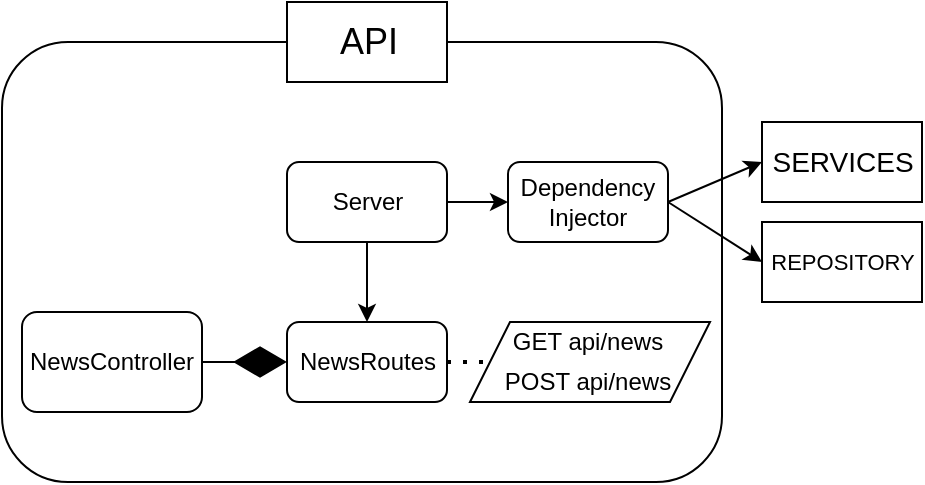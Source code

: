 <mxfile version="13.7.8" type="device"><diagram id="NOaD-QAIPuV8auPZ-npR" name="Page-1"><mxGraphModel dx="2062" dy="772" grid="1" gridSize="10" guides="1" tooltips="1" connect="1" arrows="1" fold="1" page="1" pageScale="1" pageWidth="827" pageHeight="1169" math="0" shadow="0"><root><mxCell id="0"/><mxCell id="1" parent="0"/><mxCell id="TSuNkAKG4ymHgD9iREYA-23" value="" style="rounded=1;whiteSpace=wrap;html=1;" vertex="1" parent="1"><mxGeometry x="120" y="60" width="360" height="220" as="geometry"/></mxCell><mxCell id="TSuNkAKG4ymHgD9iREYA-2" value="&lt;font style=&quot;font-size: 18px&quot;&gt;API&lt;/font&gt;" style="html=1;" vertex="1" parent="1"><mxGeometry x="262.5" y="40" width="80" height="40" as="geometry"/></mxCell><mxCell id="TSuNkAKG4ymHgD9iREYA-10" style="edgeStyle=orthogonalEdgeStyle;rounded=0;orthogonalLoop=1;jettySize=auto;html=1;entryX=0.5;entryY=0;entryDx=0;entryDy=0;" edge="1" parent="1" source="TSuNkAKG4ymHgD9iREYA-3" target="TSuNkAKG4ymHgD9iREYA-4"><mxGeometry relative="1" as="geometry"/></mxCell><mxCell id="TSuNkAKG4ymHgD9iREYA-15" style="edgeStyle=orthogonalEdgeStyle;rounded=0;orthogonalLoop=1;jettySize=auto;html=1;" edge="1" parent="1" source="TSuNkAKG4ymHgD9iREYA-3" target="TSuNkAKG4ymHgD9iREYA-14"><mxGeometry relative="1" as="geometry"/></mxCell><mxCell id="TSuNkAKG4ymHgD9iREYA-3" value="Server" style="rounded=1;whiteSpace=wrap;html=1;" vertex="1" parent="1"><mxGeometry x="262.5" y="120" width="80" height="40" as="geometry"/></mxCell><mxCell id="TSuNkAKG4ymHgD9iREYA-4" value="NewsRoutes" style="rounded=1;whiteSpace=wrap;html=1;" vertex="1" parent="1"><mxGeometry x="262.5" y="200" width="80" height="40" as="geometry"/></mxCell><mxCell id="TSuNkAKG4ymHgD9iREYA-9" value="NewsController" style="rounded=1;whiteSpace=wrap;html=1;" vertex="1" parent="1"><mxGeometry x="130" y="195" width="90" height="50" as="geometry"/></mxCell><mxCell id="TSuNkAKG4ymHgD9iREYA-12" value="" style="endArrow=diamondThin;endFill=1;endSize=24;html=1;entryX=0;entryY=0.5;entryDx=0;entryDy=0;exitX=1;exitY=0.5;exitDx=0;exitDy=0;" edge="1" parent="1" source="TSuNkAKG4ymHgD9iREYA-9" target="TSuNkAKG4ymHgD9iREYA-4"><mxGeometry width="160" relative="1" as="geometry"><mxPoint x="130" y="270" as="sourcePoint"/><mxPoint x="290" y="270" as="targetPoint"/></mxGeometry></mxCell><mxCell id="TSuNkAKG4ymHgD9iREYA-14" value="Dependency Injector" style="rounded=1;whiteSpace=wrap;html=1;" vertex="1" parent="1"><mxGeometry x="373" y="120" width="80" height="40" as="geometry"/></mxCell><mxCell id="TSuNkAKG4ymHgD9iREYA-17" value="&lt;font style=&quot;font-size: 14px&quot;&gt;SERVICES&lt;/font&gt;" style="html=1;" vertex="1" parent="1"><mxGeometry x="500" y="100" width="80" height="40" as="geometry"/></mxCell><mxCell id="TSuNkAKG4ymHgD9iREYA-18" value="&lt;font style=&quot;font-size: 11px&quot;&gt;REPOSITORY&lt;/font&gt;" style="html=1;" vertex="1" parent="1"><mxGeometry x="500" y="150" width="80" height="40" as="geometry"/></mxCell><mxCell id="TSuNkAKG4ymHgD9iREYA-19" value="" style="endArrow=classic;html=1;entryX=0;entryY=0.5;entryDx=0;entryDy=0;exitX=1;exitY=0.5;exitDx=0;exitDy=0;" edge="1" parent="1" source="TSuNkAKG4ymHgD9iREYA-14" target="TSuNkAKG4ymHgD9iREYA-18"><mxGeometry width="50" height="50" relative="1" as="geometry"><mxPoint x="390" y="300" as="sourcePoint"/><mxPoint x="440" y="250" as="targetPoint"/></mxGeometry></mxCell><mxCell id="TSuNkAKG4ymHgD9iREYA-20" value="" style="endArrow=classic;html=1;entryX=0;entryY=0.5;entryDx=0;entryDy=0;exitX=1;exitY=0.5;exitDx=0;exitDy=0;" edge="1" parent="1" source="TSuNkAKG4ymHgD9iREYA-14" target="TSuNkAKG4ymHgD9iREYA-17"><mxGeometry width="50" height="50" relative="1" as="geometry"><mxPoint x="390" y="300" as="sourcePoint"/><mxPoint x="440" y="250" as="targetPoint"/></mxGeometry></mxCell><mxCell id="TSuNkAKG4ymHgD9iREYA-21" value="" style="shape=parallelogram;perimeter=parallelogramPerimeter;whiteSpace=wrap;html=1;fixedSize=1;" vertex="1" parent="1"><mxGeometry x="354" y="200" width="120" height="40" as="geometry"/></mxCell><mxCell id="TSuNkAKG4ymHgD9iREYA-6" value="GET api/news" style="text;html=1;strokeColor=none;fillColor=none;align=center;verticalAlign=middle;whiteSpace=wrap;rounded=0;" vertex="1" parent="1"><mxGeometry x="370" y="200" width="86" height="20" as="geometry"/></mxCell><mxCell id="TSuNkAKG4ymHgD9iREYA-8" value="POST api/news" style="text;html=1;strokeColor=none;fillColor=none;align=center;verticalAlign=middle;whiteSpace=wrap;rounded=0;" vertex="1" parent="1"><mxGeometry x="370" y="220" width="86" height="20" as="geometry"/></mxCell><mxCell id="TSuNkAKG4ymHgD9iREYA-22" value="" style="endArrow=none;dashed=1;html=1;dashPattern=1 3;strokeWidth=2;entryX=0;entryY=0.5;entryDx=0;entryDy=0;exitX=1;exitY=0.5;exitDx=0;exitDy=0;" edge="1" parent="1" source="TSuNkAKG4ymHgD9iREYA-4" target="TSuNkAKG4ymHgD9iREYA-21"><mxGeometry width="50" height="50" relative="1" as="geometry"><mxPoint x="390" y="300" as="sourcePoint"/><mxPoint x="440" y="250" as="targetPoint"/></mxGeometry></mxCell></root></mxGraphModel></diagram></mxfile>